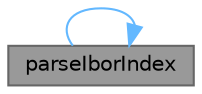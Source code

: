 digraph "parseIborIndex"
{
 // INTERACTIVE_SVG=YES
 // LATEX_PDF_SIZE
  bgcolor="transparent";
  edge [fontname=Helvetica,fontsize=10,labelfontname=Helvetica,labelfontsize=10];
  node [fontname=Helvetica,fontsize=10,shape=box,height=0.2,width=0.4];
  rankdir="LR";
  Node1 [label="parseIborIndex",height=0.2,width=0.4,color="gray40", fillcolor="grey60", style="filled", fontcolor="black",tooltip="Convert std::string to QuantLib::IborIndex."];
  Node1 -> Node1 [color="steelblue1",style="solid"];
}
